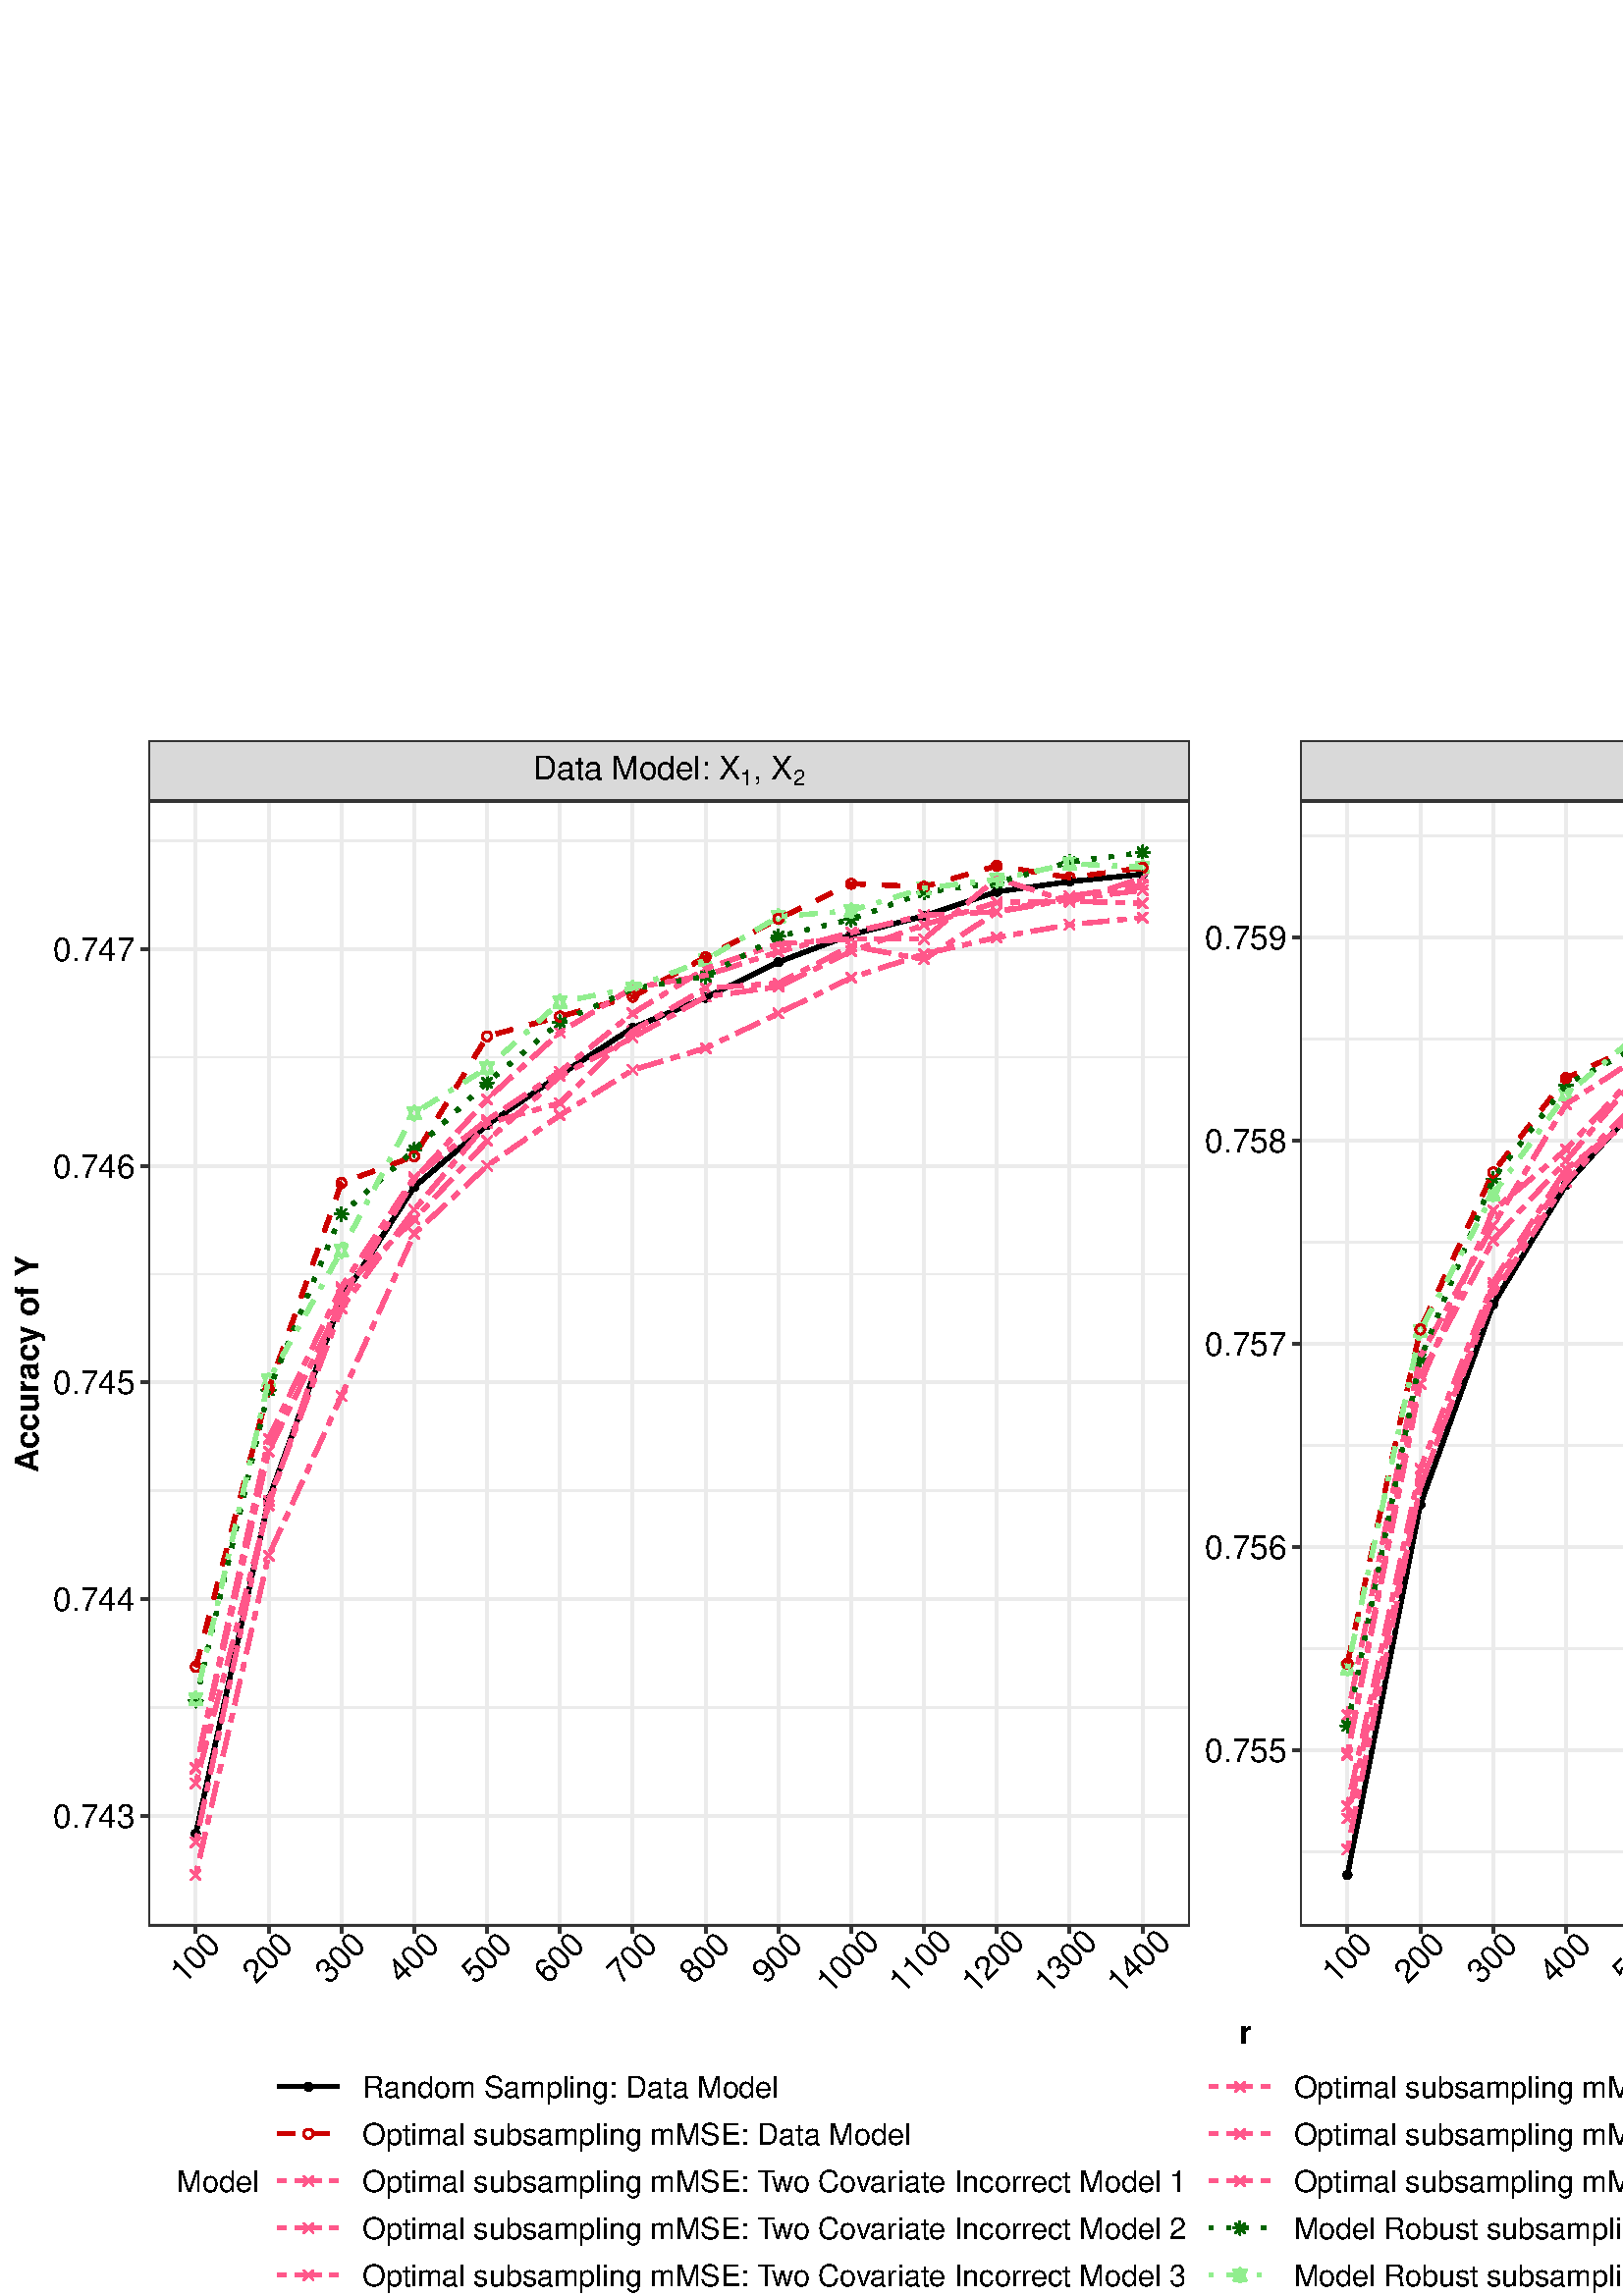 %!PS-Adobe-3.0 EPSF-3.0
%%DocumentNeededResources: font Helvetica
%%+ font Helvetica-Bold
%%+ font Helvetica-Oblique
%%+ font Helvetica-BoldOblique
%%+ font Symbol
%%Pages: (atend)
%%BoundingBox: 0 0 864 576
%%EndComments
%%BeginProlog
/bp  { gs sRGB gs } def
% begin .ps.prolog
/gs  { gsave } bind def
/gr  { grestore } bind def
/ep  { showpage gr gr } bind def
/m   { moveto } bind def
/l  { rlineto } bind def
/np  { newpath } bind def
/cp  { closepath } bind def
/f   { fill } bind def
/o   { stroke } bind def
/c   { newpath 0 360 arc } bind def
/r   { 4 2 roll moveto 1 copy 3 -1 roll exch 0 exch rlineto 0 rlineto -1 mul 0 exch rlineto closepath } bind def
/p1  { stroke } bind def
/p2  { gsave bg fill grestore newpath } bind def
/p3  { gsave bg fill grestore stroke } bind def
/p6  { gsave bg eofill grestore newpath } bind def
/p7  { gsave bg eofill grestore stroke } bind def
/t   { 5 -2 roll moveto gsave rotate
       1 index stringwidth pop
       mul neg 0 rmoveto show grestore } bind def
/ta  { 4 -2 roll moveto gsave rotate show } bind def
/tb  { 2 -1 roll 0 rmoveto show } bind def
/cl  { grestore gsave newpath 3 index 3 index moveto 1 index
       4 -1 roll lineto  exch 1 index lineto lineto
       closepath clip newpath } bind def
/rgb { setrgbcolor } bind def
/s   { scalefont setfont } bind def
% end   .ps.prolog
/sRGB { [ /CIEBasedABC
          << /DecodeLMN
               [ { dup 0.039 le
                        {12.923 div}
                        {0.055 add 1.055 div 2.4 exp }
                     ifelse
                 } bind dup dup
               ]
             /MatrixLMN [0.412 0.213 0.019
                         0.358 0.715 0.119
                         0.18 0.072 0.95]
             /WhitePoint [0.951 1.0 1.089]
           >>
         ] setcolorspace } bind def
/srgb { setcolor } bind def
% begin encoding
/WinAnsiEncoding [
 /.notdef /.notdef /.notdef /.notdef /.notdef /.notdef /.notdef /.notdef
 /.notdef /.notdef /.notdef /.notdef /.notdef /.notdef /.notdef /.notdef
 /.notdef /.notdef /.notdef /.notdef /.notdef /.notdef /.notdef /.notdef
 /.notdef /.notdef /.notdef /.notdef /.notdef /.notdef /.notdef /.notdef
 /space /exclam /quotedbl /numbersign /dollar /percent /ampersand /quoteright
 /parenleft /parenright /asterisk /plus /comma /minus /period /slash
 /zero /one /two /three /four /five /six /seven
 /eight /nine /colon /semicolon /less /equal /greater /question
 /at /A /B /C /D /E /F /G
 /H /I /J /K /L /M /N /O
 /P /Q /R /S /T /U /V /W
 /X /Y /Z /bracketleft /backslash /bracketright /asciicircum /underscore
 /grave /a /b /c /d /e /f /g
 /h /i /j /k /l /m /n /o
 /p /q /r /s /t /u /v /w
 /x /y /z /braceleft /bar /braceright /asciitilde /.notdef
 /Euro /.notdef /quotesinglbase /florin /quotedblbase /ellipsis /dagger /daggerdbl
 /circumflex /perthousand /Scaron /guilsinglleft /OE /.notdef /Zcaron /.notdef
 /.notdef /quoteleft /quoteright /quotedblleft /quotedblright /bullet /endash /emdash
 /tilde /trademark /scaron /guilsinglright /oe /.notdef /zcaron /Ydieresis
 /space /exclamdown /cent /sterling /currency /yen /brokenbar /section
 /dieresis /copyright /ordfeminine /guillemotleft /logicalnot /hyphen /registered /macron
 /degree /plusminus /twosuperior /threesuperior /acute /mu /paragraph /periodcentered
 /cedilla /onesuperior /ordmasculine /guillemotright /onequarter /onehalf /threequarters /questiondown
 /Agrave /Aacute /Acircumflex /Atilde /Adieresis /Aring /AE /Ccedilla
 /Egrave /Eacute /Ecircumflex /Edieresis /Igrave /Iacute /Icircumflex /Idieresis
 /Eth /Ntilde /Ograve /Oacute /Ocircumflex /Otilde /Odieresis /multiply
 /Oslash /Ugrave /Uacute /Ucircumflex /Udieresis /Yacute /Thorn /germandbls
 /agrave /aacute /acircumflex /atilde /adieresis /aring /ae /ccedilla
 /egrave /eacute /ecircumflex /edieresis /igrave /iacute /icircumflex /idieresis
 /eth /ntilde /ograve /oacute /ocircumflex /otilde /odieresis /divide
 /oslash /ugrave /uacute /ucircumflex /udieresis /yacute /thorn /ydieresis
]
 def
% end encoding
%%IncludeResource: font Helvetica
/Helvetica findfont
dup length dict begin
  {1 index /FID ne {def} {pop pop} ifelse} forall
  /Encoding WinAnsiEncoding def
  currentdict
  end
/Font1 exch definefont pop
%%IncludeResource: font Helvetica-Bold
/Helvetica-Bold findfont
dup length dict begin
  {1 index /FID ne {def} {pop pop} ifelse} forall
  /Encoding WinAnsiEncoding def
  currentdict
  end
/Font2 exch definefont pop
%%IncludeResource: font Helvetica-Oblique
/Helvetica-Oblique findfont
dup length dict begin
  {1 index /FID ne {def} {pop pop} ifelse} forall
  /Encoding WinAnsiEncoding def
  currentdict
  end
/Font3 exch definefont pop
%%IncludeResource: font Helvetica-BoldOblique
/Helvetica-BoldOblique findfont
dup length dict begin
  {1 index /FID ne {def} {pop pop} ifelse} forall
  /Encoding WinAnsiEncoding def
  currentdict
  end
/Font4 exch definefont pop
%%IncludeResource: font Symbol
/Symbol findfont
dup length dict begin
  {1 index /FID ne {def} {pop pop} ifelse} forall
  currentdict
  end
/Font5 exch definefont pop
%%EndProlog
%%Page: 1 1
bp
0.00 0.00 864.00 576.00 cl
0.00 0.00 864.00 576.00 cl
0.00 0.00 864.00 576.00 cl
0.00 0.00 864.00 576.00 cl
0.00 0.00 864.00 576.00 cl
0.00 0.00 864.00 576.00 cl
0.00 84.41 864.00 576.00 cl
0.00 0.00 864.00 576.00 cl
0.00 0.00 864.00 576.00 cl
0.00 0.00 864.00 576.00 cl
0.00 0.00 864.00 576.00 cl
0.00 0.00 864.00 576.00 cl
0.00 0.00 864.00 576.00 cl
0.00 84.41 864.00 576.00 cl
/bg { 1 1 1 srgb } def
1 1 1 srgb
1.07 setlinewidth
[] 0 setdash
1 setlinecap
1 setlinejoin
10.00 setmiterlimit
-0.00 84.41 864.00 491.59 r p3
0.00 0.00 864.00 576.00 cl
54.43 135.64 436.26 548.15 cl
/bg { 1 1 1 srgb } def
54.43 135.64 381.83 412.50 r p2
0.922 0.922 0.922 srgb
0.53 setlinewidth
[] 0 setdash
0 setlinecap
1 setlinejoin
10.00 setmiterlimit
np
54.43 136.38 m
381.83 0 l
o
np
54.43 215.84 m
381.83 0 l
o
np
54.43 295.30 m
381.83 0 l
o
np
54.43 374.77 m
381.83 0 l
o
np
54.43 454.23 m
381.83 0 l
o
np
54.43 533.69 m
381.83 0 l
o
1.07 setlinewidth
[] 0 setdash
np
54.43 176.11 m
381.83 0 l
o
np
54.43 255.57 m
381.83 0 l
o
np
54.43 335.04 m
381.83 0 l
o
np
54.43 414.50 m
381.83 0 l
o
np
54.43 493.96 m
381.83 0 l
o
np
71.79 135.64 m
0 412.51 l
o
np
98.49 135.64 m
0 412.51 l
o
np
125.19 135.64 m
0 412.51 l
o
np
151.89 135.64 m
0 412.51 l
o
np
178.59 135.64 m
0 412.51 l
o
np
205.29 135.64 m
0 412.51 l
o
np
231.99 135.64 m
0 412.51 l
o
np
258.70 135.64 m
0 412.51 l
o
np
285.40 135.64 m
0 412.51 l
o
np
312.10 135.64 m
0 412.51 l
o
np
338.80 135.64 m
0 412.51 l
o
np
365.50 135.64 m
0 412.51 l
o
np
392.20 135.64 m
0 412.51 l
o
np
418.90 135.64 m
0 412.51 l
o
/bg { 0 0 0 srgb } def
71.79 169.52 1.69 c p2
98.49 292.14 1.69 c p2
125.19 365.54 1.69 c p2
151.89 406.78 1.69 c p2
178.59 429.48 1.69 c p2
205.29 447.82 1.69 c p2
231.99 465.12 1.69 c p2
258.70 476.14 1.69 c p2
285.40 489.21 1.69 c p2
312.10 499.25 1.69 c p2
338.80 506.10 1.69 c p2
365.50 514.99 1.69 c p2
392.20 518.73 1.69 c p2
418.90 521.42 1.69 c p2
1 0.341 0.541 srgb
0.71 setlinewidth
[] 0 setdash
1 setlinecap
np
70.10 152.71 m
3.37 3.37 l
o
np
70.10 156.08 m
3.37 -3.37 l
o
np
96.80 269.87 m
3.38 3.38 l
o
np
96.80 273.25 m
3.38 -3.38 l
o
np
123.50 328.36 m
3.38 3.37 l
o
np
123.50 331.73 m
3.38 -3.37 l
o
np
150.20 387.94 m
3.38 3.37 l
o
np
150.20 391.31 m
3.38 -3.37 l
o
np
176.90 412.80 m
3.38 3.38 l
o
np
176.90 416.18 m
3.38 -3.38 l
o
np
203.60 431.34 m
3.38 3.38 l
o
np
203.60 434.72 m
3.38 -3.38 l
o
np
230.31 447.95 m
3.37 3.38 l
o
np
230.31 451.33 m
3.37 -3.38 l
o
np
257.01 455.97 m
3.37 3.38 l
o
np
257.01 459.35 m
3.37 -3.38 l
o
np
283.71 468.69 m
3.37 3.38 l
o
np
283.71 472.07 m
3.37 -3.38 l
o
np
310.41 481.77 m
3.38 3.37 l
o
np
310.41 485.14 m
3.38 -3.37 l
o
np
337.11 490.49 m
3.38 3.38 l
o
np
337.11 493.87 m
3.38 -3.38 l
o
np
363.81 496.56 m
3.38 3.38 l
o
np
363.81 499.94 m
3.38 -3.38 l
o
np
390.51 501.23 m
3.38 3.37 l
o
np
390.51 504.60 m
3.38 -3.37 l
o
np
417.21 503.83 m
3.38 3.38 l
o
np
417.21 507.21 m
3.38 -3.38 l
o
np
70.10 192.02 m
3.37 3.37 l
o
np
70.10 195.39 m
3.37 -3.37 l
o
np
96.80 312.73 m
3.38 3.38 l
o
np
96.80 316.11 m
3.38 -3.38 l
o
np
123.50 368.29 m
3.38 3.37 l
o
np
123.50 371.66 m
3.38 -3.37 l
o
np
150.20 408.55 m
3.38 3.38 l
o
np
150.20 411.93 m
3.38 -3.38 l
o
np
176.90 429.59 m
3.38 3.38 l
o
np
176.90 432.97 m
3.38 -3.38 l
o
np
203.60 447.30 m
3.38 3.37 l
o
np
203.60 450.67 m
3.38 -3.37 l
o
np
230.31 468.75 m
3.37 3.38 l
o
np
230.31 472.13 m
3.37 -3.38 l
o
np
257.01 485.14 m
3.37 3.38 l
o
np
257.01 488.52 m
3.37 -3.38 l
o
np
283.71 494.19 m
3.37 3.37 l
o
np
283.71 497.56 m
3.37 -3.37 l
o
np
310.41 496.05 m
3.38 3.37 l
o
np
310.41 499.42 m
3.38 -3.37 l
o
np
337.11 495.97 m
3.38 3.37 l
o
np
337.11 499.34 m
3.38 -3.37 l
o
np
363.81 518.21 m
3.38 3.37 l
o
np
363.81 521.58 m
3.38 -3.37 l
o
np
390.51 509.65 m
3.38 3.38 l
o
np
390.51 513.03 m
3.38 -3.38 l
o
np
417.21 518.38 m
3.38 3.38 l
o
np
417.21 521.76 m
3.38 -3.38 l
o
np
70.10 191.66 m
3.37 3.38 l
o
np
70.10 195.04 m
3.37 -3.38 l
o
np
96.80 308.06 m
3.38 3.38 l
o
np
96.80 311.44 m
3.38 -3.38 l
o
np
123.50 362.94 m
3.38 3.37 l
o
np
123.50 366.31 m
3.38 -3.37 l
o
np
150.20 407.74 m
3.38 3.38 l
o
np
150.20 411.12 m
3.38 -3.38 l
o
np
176.90 437.18 m
3.38 3.38 l
o
np
176.90 440.56 m
3.38 -3.38 l
o
np
203.60 461.71 m
3.38 3.38 l
o
np
203.60 465.09 m
3.38 -3.38 l
o
np
230.31 478.07 m
3.37 3.38 l
o
np
230.31 481.45 m
3.37 -3.38 l
o
np
257.01 482.66 m
3.37 3.37 l
o
np
257.01 486.03 m
3.37 -3.37 l
o
np
283.71 491.28 m
3.37 3.37 l
o
np
283.71 494.65 m
3.37 -3.37 l
o
np
310.41 498.36 m
3.38 3.37 l
o
np
310.41 501.73 m
3.38 -3.37 l
o
np
337.11 504.69 m
3.38 3.38 l
o
np
337.11 508.07 m
3.38 -3.38 l
o
np
363.81 505.97 m
3.38 3.38 l
o
np
363.81 509.35 m
3.38 -3.38 l
o
np
390.51 511.67 m
3.38 3.37 l
o
np
390.51 515.04 m
3.38 -3.37 l
o
np
417.21 515.85 m
3.38 3.37 l
o
np
417.21 519.22 m
3.38 -3.37 l
o
np
70.10 164.71 m
3.37 3.38 l
o
np
70.10 168.09 m
3.37 -3.38 l
o
np
96.80 290.02 m
3.38 3.37 l
o
np
96.80 293.39 m
3.38 -3.37 l
o
np
123.50 360.51 m
3.38 3.37 l
o
np
123.50 363.88 m
3.38 -3.37 l
o
np
150.20 396.67 m
3.38 3.38 l
o
np
150.20 400.05 m
3.38 -3.38 l
o
np
176.90 428.37 m
3.38 3.37 l
o
np
176.90 431.74 m
3.38 -3.37 l
o
np
203.60 435.82 m
3.38 3.38 l
o
np
203.60 439.20 m
3.38 -3.38 l
o
np
230.31 462.20 m
3.37 3.38 l
o
np
230.31 465.58 m
3.37 -3.38 l
o
np
257.01 477.95 m
3.37 3.38 l
o
np
257.01 481.33 m
3.37 -3.38 l
o
np
283.71 479.76 m
3.37 3.37 l
o
np
283.71 483.13 m
3.37 -3.37 l
o
np
310.41 493.40 m
3.38 3.38 l
o
np
310.41 496.78 m
3.38 -3.38 l
o
np
337.11 488.51 m
3.38 3.38 l
o
np
337.11 491.89 m
3.38 -3.38 l
o
np
363.81 505.86 m
3.38 3.37 l
o
np
363.81 509.23 m
3.38 -3.37 l
o
np
390.51 510.55 m
3.38 3.37 l
o
np
390.51 513.92 m
3.38 -3.37 l
o
np
417.21 513.86 m
3.38 3.38 l
o
np
417.21 517.24 m
3.38 -3.38 l
o
np
70.10 186.28 m
3.37 3.38 l
o
np
70.10 189.66 m
3.37 -3.38 l
o
np
96.80 288.25 m
3.38 3.38 l
o
np
96.80 291.63 m
3.38 -3.38 l
o
np
123.50 367.29 m
3.38 3.38 l
o
np
123.50 370.67 m
3.38 -3.38 l
o
np
150.20 393.13 m
3.38 3.37 l
o
np
150.20 396.50 m
3.38 -3.37 l
o
np
176.90 421.87 m
3.38 3.37 l
o
np
176.90 425.24 m
3.38 -3.37 l
o
np
203.60 445.66 m
3.38 3.37 l
o
np
203.60 449.03 m
3.38 -3.37 l
o
np
230.31 459.87 m
3.37 3.37 l
o
np
230.31 463.24 m
3.37 -3.37 l
o
np
257.01 474.80 m
3.37 3.38 l
o
np
257.01 478.18 m
3.37 -3.38 l
o
np
283.71 478.50 m
3.37 3.38 l
o
np
283.71 481.88 m
3.37 -3.38 l
o
np
310.41 491.46 m
3.38 3.38 l
o
np
310.41 494.84 m
3.38 -3.38 l
o
np
337.11 501.21 m
3.38 3.38 l
o
np
337.11 504.59 m
3.38 -3.38 l
o
np
363.81 509.40 m
3.38 3.38 l
o
np
363.81 512.78 m
3.38 -3.38 l
o
np
390.51 509.86 m
3.38 3.37 l
o
np
390.51 513.23 m
3.38 -3.37 l
o
np
417.21 509.05 m
3.38 3.38 l
o
np
417.21 512.43 m
3.38 -3.38 l
o
0 0.392 0 srgb
np
70.10 216.67 m
3.37 3.38 l
o
np
70.10 220.05 m
3.37 -3.38 l
o
np
69.40 218.36 m
4.77 0 l
o
np
71.79 215.97 m
0 4.78 l
o
np
96.80 330.51 m
3.38 3.38 l
o
np
96.80 333.89 m
3.38 -3.38 l
o
np
96.10 332.20 m
4.77 0 l
o
np
98.49 329.81 m
0 4.78 l
o
np
123.50 395.11 m
3.38 3.38 l
o
np
123.50 398.49 m
3.38 -3.38 l
o
np
122.80 396.80 m
4.78 0 l
o
np
125.19 394.41 m
0 4.78 l
o
np
150.20 418.59 m
3.38 3.37 l
o
np
150.20 421.96 m
3.38 -3.37 l
o
np
149.50 420.27 m
4.78 0 l
o
np
151.89 417.89 m
0 4.77 l
o
np
176.90 443.26 m
3.38 3.37 l
o
np
176.90 446.63 m
3.38 -3.37 l
o
np
176.20 444.95 m
4.78 0 l
o
np
178.59 442.56 m
0 4.77 l
o
np
203.60 465.45 m
3.38 3.38 l
o
np
203.60 468.83 m
3.38 -3.38 l
o
np
202.91 467.14 m
4.77 0 l
o
np
205.29 464.75 m
0 4.78 l
o
np
230.31 477.71 m
3.37 3.37 l
o
np
230.31 481.08 m
3.37 -3.37 l
o
np
229.61 479.39 m
4.77 0 l
o
np
231.99 477.01 m
0 4.77 l
o
np
257.01 482.26 m
3.37 3.37 l
o
np
257.01 485.63 m
3.37 -3.37 l
o
np
256.31 483.95 m
4.77 0 l
o
np
258.70 481.56 m
0 4.77 l
o
np
283.71 496.92 m
3.37 3.38 l
o
np
283.71 500.30 m
3.37 -3.38 l
o
np
283.01 498.61 m
4.77 0 l
o
np
285.40 496.22 m
0 4.77 l
o
np
310.41 503.18 m
3.38 3.38 l
o
np
310.41 506.56 m
3.38 -3.38 l
o
np
309.71 504.87 m
4.77 0 l
o
np
312.10 502.48 m
0 4.78 l
o
np
337.11 513.09 m
3.38 3.38 l
o
np
337.11 516.47 m
3.38 -3.38 l
o
np
336.41 514.78 m
4.78 0 l
o
np
338.80 512.39 m
0 4.77 l
o
np
363.81 516.66 m
3.38 3.37 l
o
np
363.81 520.03 m
3.38 -3.37 l
o
np
363.11 518.35 m
4.78 0 l
o
np
365.50 515.96 m
0 4.77 l
o
np
390.51 524.21 m
3.38 3.37 l
o
np
390.51 527.58 m
3.38 -3.37 l
o
np
389.81 525.89 m
4.78 0 l
o
np
392.20 523.51 m
0 4.77 l
o
np
417.21 527.71 m
3.38 3.38 l
o
np
417.21 531.09 m
3.38 -3.38 l
o
np
416.52 529.40 m
4.77 0 l
o
np
418.90 527.01 m
0 4.78 l
o
0.565 0.933 0.565 srgb
np
 71.79 216.39 m
2.27 4.59 l
-4.55 0 l
cp p1
np
 71.79 221.64 m
2.27 -4.60 l
-4.55 0 l
cp p1
np
 98.49 333.12 m
2.27 4.59 l
-4.55 0 l
cp p1
np
 98.49 338.37 m
2.27 -4.60 l
-4.55 0 l
cp p1
np
 125.19 380.75 m
2.27 4.59 l
-4.54 0 l
cp p1
np
 125.19 386.00 m
2.27 -4.60 l
-4.54 0 l
cp p1
np
 151.89 431.17 m
2.27 4.59 l
-4.54 0 l
cp p1
np
 151.89 436.42 m
2.27 -4.60 l
-4.54 0 l
cp p1
np
 178.59 447.74 m
2.27 4.59 l
-4.54 0 l
cp p1
np
 178.59 452.99 m
2.27 -4.59 l
-4.54 0 l
cp p1
np
 205.29 471.92 m
2.28 4.60 l
-4.55 0 l
cp p1
np
 205.29 477.17 m
2.28 -4.59 l
-4.55 0 l
cp p1
np
 231.99 477.03 m
2.28 4.59 l
-4.55 0 l
cp p1
np
 231.99 482.28 m
2.28 -4.59 l
-4.55 0 l
cp p1
np
 258.70 487.32 m
2.27 4.59 l
-4.55 0 l
cp p1
np
 258.70 492.57 m
2.27 -4.59 l
-4.55 0 l
cp p1
np
 285.40 503.24 m
2.27 4.59 l
-4.55 0 l
cp p1
np
 285.40 508.49 m
2.27 -4.60 l
-4.55 0 l
cp p1
np
 312.10 505.45 m
2.27 4.59 l
-4.55 0 l
cp p1
np
 312.10 510.70 m
2.27 -4.60 l
-4.55 0 l
cp p1
np
 338.80 513.68 m
2.27 4.59 l
-4.54 0 l
cp p1
np
 338.80 518.93 m
2.27 -4.60 l
-4.54 0 l
cp p1
np
 365.50 516.82 m
2.27 4.59 l
-4.54 0 l
cp p1
np
 365.50 522.07 m
2.27 -4.60 l
-4.54 0 l
cp p1
np
 392.20 522.67 m
2.27 4.59 l
-4.54 0 l
cp p1
np
 392.20 527.92 m
2.27 -4.60 l
-4.54 0 l
cp p1
np
 418.90 521.37 m
2.28 4.59 l
-4.55 0 l
cp p1
np
 418.90 526.62 m
2.28 -4.59 l
-4.55 0 l
cp p1
0.8 0 0 srgb
71.79 230.73 1.69 c p1
98.49 332.57 1.69 c p1
125.19 408.19 1.69 c p1
151.89 417.98 1.69 c p1
178.59 461.98 1.69 c p1
205.29 469.23 1.69 c p1
231.99 476.51 1.69 c p1
258.70 490.96 1.69 c p1
285.40 505.12 1.69 c p1
312.10 517.90 1.69 c p1
338.80 516.84 1.69 c p1
365.50 524.50 1.69 c p1
392.20 520.18 1.69 c p1
418.90 523.79 1.69 c p1
0 0 0 srgb
1.60 setlinewidth
[] 0 setdash
0 setlinecap
np
71.79 169.52 m
26.70 122.62 l
26.70 73.40 l
26.70 41.24 l
26.70 22.70 l
26.70 18.34 l
26.70 17.30 l
26.71 11.02 l
26.70 13.07 l
26.70 10.04 l
26.70 6.85 l
26.70 8.89 l
26.70 3.74 l
26.70 2.69 l
o
0.8 0 0 srgb
1.60 setlinewidth
[ 6.40 6.40] 0 setdash
np
71.79 230.73 m
26.70 101.84 l
26.70 75.62 l
26.70 9.79 l
26.70 44.00 l
26.70 7.25 l
26.70 7.28 l
26.71 14.45 l
26.70 14.16 l
26.70 12.78 l
26.70 -1.06 l
26.70 7.66 l
26.70 -4.32 l
26.70 3.61 l
o
1 0.341 0.541 srgb
1.60 setlinewidth
[ 3.20 3.20 9.60 3.20] 0 setdash
np
71.79 193.70 m
26.70 120.72 l
26.70 55.55 l
26.70 40.27 l
26.70 21.04 l
26.70 17.70 l
26.70 21.46 l
26.71 16.39 l
26.70 9.04 l
26.70 1.86 l
26.70 -0.08 l
26.70 22.25 l
26.70 -8.56 l
26.70 8.73 l
o
np
71.79 193.35 m
26.70 116.40 l
26.70 54.88 l
26.70 44.80 l
26.70 29.44 l
26.70 24.53 l
26.70 16.36 l
26.71 4.58 l
26.70 8.63 l
26.70 7.08 l
26.70 6.33 l
26.70 1.28 l
26.70 5.70 l
26.70 4.17 l
o
np
71.79 166.40 m
26.70 125.30 l
26.70 70.50 l
26.70 36.16 l
26.70 31.70 l
26.70 7.45 l
26.70 26.38 l
26.71 15.75 l
26.70 1.80 l
26.70 13.65 l
26.70 -4.89 l
26.70 17.35 l
26.70 4.68 l
26.70 3.32 l
o
np
71.79 187.97 m
26.70 101.97 l
26.70 79.04 l
26.70 25.83 l
26.70 28.75 l
26.70 23.79 l
26.70 14.20 l
26.71 14.94 l
26.70 3.70 l
26.70 12.96 l
26.70 9.75 l
26.70 8.19 l
26.70 0.45 l
26.70 -0.80 l
o
np
71.79 154.39 m
26.70 117.17 l
26.70 58.49 l
26.70 59.58 l
26.70 24.86 l
26.70 18.54 l
26.70 16.61 l
26.71 8.02 l
26.70 12.72 l
26.70 13.07 l
26.70 8.73 l
26.70 6.07 l
26.70 4.66 l
26.70 2.61 l
o
0 0.392 0 srgb
1.60 setlinewidth
[ 1.60 4.80] 0 setdash
np
71.79 218.36 m
26.70 113.84 l
26.70 64.60 l
26.70 23.47 l
26.70 24.68 l
26.70 22.19 l
26.70 12.25 l
26.71 4.56 l
26.70 14.66 l
26.70 6.26 l
26.70 9.91 l
26.70 3.57 l
26.70 7.54 l
26.70 3.51 l
o
0.565 0.933 0.565 srgb
1.60 setlinewidth
[ 1.60 4.80 6.40 4.80] 0 setdash
np
71.79 219.01 m
26.70 116.73 l
26.70 47.63 l
26.70 50.42 l
26.70 16.58 l
26.70 24.18 l
26.70 5.11 l
26.71 10.29 l
26.70 15.91 l
26.70 2.21 l
26.70 8.23 l
26.70 3.14 l
26.70 5.85 l
26.70 -1.29 l
o
0.2 0.2 0.2 srgb
1.07 setlinewidth
[] 0 setdash
1 setlinecap
54.43 135.64 381.83 412.50 r p1
0.00 0.00 864.00 576.00 cl
476.69 135.64 858.52 548.15 cl
/bg { 1 1 1 srgb } def
476.69 135.64 381.83 412.50 r p2
0.922 0.922 0.922 srgb
0.53 setlinewidth
[] 0 setdash
0 setlinecap
1 setlinejoin
10.00 setmiterlimit
np
476.69 162.92 m
381.83 0 l
o
np
476.69 237.45 m
381.83 0 l
o
np
476.69 311.98 m
381.83 0 l
o
np
476.69 386.51 m
381.83 0 l
o
np
476.69 461.05 m
381.83 0 l
o
np
476.69 535.58 m
381.83 0 l
o
1.07 setlinewidth
[] 0 setdash
np
476.69 200.19 m
381.83 0 l
o
np
476.69 274.72 m
381.83 0 l
o
np
476.69 349.25 m
381.83 0 l
o
np
476.69 423.78 m
381.83 0 l
o
np
476.69 498.31 m
381.83 0 l
o
np
494.05 135.64 m
0 412.51 l
o
np
520.75 135.64 m
0 412.51 l
o
np
547.45 135.64 m
0 412.51 l
o
np
574.15 135.64 m
0 412.51 l
o
np
600.85 135.64 m
0 412.51 l
o
np
627.55 135.64 m
0 412.51 l
o
np
654.26 135.64 m
0 412.51 l
o
np
680.96 135.64 m
0 412.51 l
o
np
707.66 135.64 m
0 412.51 l
o
np
734.36 135.64 m
0 412.51 l
o
np
761.06 135.64 m
0 412.51 l
o
np
787.76 135.64 m
0 412.51 l
o
np
814.46 135.64 m
0 412.51 l
o
np
841.16 135.64 m
0 412.51 l
o
/bg { 0 0 0 srgb } def
494.05 154.39 1.69 c p2
520.75 290.21 1.69 c p2
547.45 363.68 1.69 c p2
574.15 407.50 1.69 c p2
600.85 437.16 1.69 c p2
627.55 462.13 1.69 c p2
654.26 476.25 1.69 c p2
680.96 484.78 1.69 c p2
707.66 495.57 1.69 c p2
734.36 502.69 1.69 c p2
761.06 509.25 1.69 c p2
787.76 516.97 1.69 c p2
814.46 520.55 1.69 c p2
841.16 522.73 1.69 c p2
1 0.341 0.541 srgb
0.71 setlinewidth
[] 0 setdash
1 setlinecap
np
492.36 173.46 m
3.38 3.37 l
o
np
492.36 176.83 m
3.38 -3.37 l
o
np
519.06 294.52 m
3.38 3.37 l
o
np
519.06 297.89 m
3.38 -3.37 l
o
np
545.76 368.33 m
3.38 3.38 l
o
np
545.76 371.71 m
3.38 -3.38 l
o
np
572.46 409.29 m
3.38 3.37 l
o
np
572.46 412.66 m
3.38 -3.37 l
o
np
599.17 436.84 m
3.37 3.38 l
o
np
599.17 440.22 m
3.37 -3.38 l
o
np
625.87 454.93 m
3.37 3.38 l
o
np
625.87 458.31 m
3.37 -3.38 l
o
np
652.57 466.37 m
3.37 3.38 l
o
np
652.57 469.75 m
3.37 -3.38 l
o
np
679.27 480.36 m
3.38 3.38 l
o
np
679.27 483.74 m
3.38 -3.38 l
o
np
705.97 489.06 m
3.38 3.37 l
o
np
705.97 492.43 m
3.38 -3.37 l
o
np
732.67 494.94 m
3.38 3.38 l
o
np
732.67 498.32 m
3.38 -3.38 l
o
np
759.37 504.89 m
3.38 3.38 l
o
np
759.37 508.27 m
3.38 -3.38 l
o
np
786.07 499.01 m
3.38 3.37 l
o
np
786.07 502.38 m
3.38 -3.37 l
o
np
812.78 508.30 m
3.37 3.37 l
o
np
812.78 511.67 m
3.37 -3.37 l
o
np
839.48 516.09 m
3.37 3.38 l
o
np
839.48 519.47 m
3.37 -3.38 l
o
np
492.36 211.27 m
3.38 3.38 l
o
np
492.36 214.65 m
3.38 -3.38 l
o
np
519.06 342.92 m
3.38 3.37 l
o
np
519.06 346.29 m
3.38 -3.37 l
o
np
545.76 390.99 m
3.38 3.38 l
o
np
545.76 394.37 m
3.38 -3.38 l
o
np
572.46 435.36 m
3.38 3.38 l
o
np
572.46 438.74 m
3.38 -3.38 l
o
np
599.17 452.63 m
3.37 3.37 l
o
np
599.17 456.00 m
3.37 -3.37 l
o
np
625.87 474.55 m
3.37 3.37 l
o
np
625.87 477.92 m
3.37 -3.37 l
o
np
652.57 486.45 m
3.37 3.38 l
o
np
652.57 489.83 m
3.37 -3.38 l
o
np
679.27 496.01 m
3.38 3.38 l
o
np
679.27 499.39 m
3.38 -3.38 l
o
np
705.97 498.63 m
3.38 3.37 l
o
np
705.97 502.00 m
3.38 -3.37 l
o
np
732.67 509.76 m
3.38 3.38 l
o
np
732.67 513.14 m
3.38 -3.38 l
o
np
759.37 506.90 m
3.38 3.38 l
o
np
759.37 510.28 m
3.38 -3.38 l
o
np
786.07 518.63 m
3.38 3.38 l
o
np
786.07 522.01 m
3.38 -3.38 l
o
np
812.78 518.95 m
3.37 3.37 l
o
np
812.78 522.32 m
3.37 -3.37 l
o
np
839.48 521.61 m
3.37 3.38 l
o
np
839.48 524.99 m
3.37 -3.38 l
o
np
492.36 196.67 m
3.38 3.37 l
o
np
492.36 200.04 m
3.38 -3.37 l
o
np
519.06 332.83 m
3.38 3.37 l
o
np
519.06 336.20 m
3.38 -3.37 l
o
np
545.76 396.45 m
3.38 3.37 l
o
np
545.76 399.82 m
3.38 -3.37 l
o
np
572.46 418.72 m
3.38 3.37 l
o
np
572.46 422.09 m
3.38 -3.37 l
o
np
599.17 447.48 m
3.37 3.37 l
o
np
599.17 450.85 m
3.37 -3.37 l
o
np
625.87 463.28 m
3.37 3.37 l
o
np
625.87 466.65 m
3.37 -3.37 l
o
np
652.57 477.08 m
3.37 3.38 l
o
np
652.57 480.46 m
3.37 -3.38 l
o
np
679.27 490.21 m
3.38 3.38 l
o
np
679.27 493.59 m
3.38 -3.38 l
o
np
705.97 492.29 m
3.38 3.38 l
o
np
705.97 495.67 m
3.38 -3.38 l
o
np
732.67 503.23 m
3.38 3.38 l
o
np
732.67 506.61 m
3.38 -3.38 l
o
np
759.37 511.75 m
3.38 3.38 l
o
np
759.37 515.13 m
3.38 -3.38 l
o
np
786.07 520.04 m
3.38 3.38 l
o
np
786.07 523.42 m
3.38 -3.38 l
o
np
812.78 521.00 m
3.37 3.38 l
o
np
812.78 524.38 m
3.37 -3.38 l
o
np
839.48 520.88 m
3.37 3.38 l
o
np
839.48 524.26 m
3.37 -3.38 l
o
np
492.36 177.94 m
3.38 3.37 l
o
np
492.36 181.31 m
3.38 -3.37 l
o
np
519.06 301.67 m
3.38 3.38 l
o
np
519.06 305.05 m
3.38 -3.38 l
o
np
545.76 370.02 m
3.38 3.37 l
o
np
545.76 373.39 m
3.38 -3.37 l
o
np
572.46 411.61 m
3.38 3.38 l
o
np
572.46 414.99 m
3.38 -3.38 l
o
np
599.17 431.62 m
3.37 3.37 l
o
np
599.17 434.99 m
3.37 -3.37 l
o
np
625.87 453.82 m
3.37 3.38 l
o
np
625.87 457.20 m
3.37 -3.38 l
o
np
652.57 467.98 m
3.37 3.38 l
o
np
652.57 471.36 m
3.37 -3.38 l
o
np
679.27 478.86 m
3.38 3.38 l
o
np
679.27 482.24 m
3.38 -3.38 l
o
np
705.97 491.75 m
3.38 3.38 l
o
np
705.97 495.13 m
3.38 -3.38 l
o
np
732.67 496.94 m
3.38 3.38 l
o
np
732.67 500.32 m
3.38 -3.38 l
o
np
759.37 503.29 m
3.38 3.38 l
o
np
759.37 506.67 m
3.38 -3.38 l
o
np
786.07 506.69 m
3.38 3.38 l
o
np
786.07 510.07 m
3.38 -3.38 l
o
np
812.78 520.88 m
3.37 3.37 l
o
np
812.78 524.25 m
3.37 -3.37 l
o
np
839.48 511.83 m
3.37 3.37 l
o
np
839.48 515.20 m
3.37 -3.37 l
o
np
492.36 197.27 m
3.38 3.38 l
o
np
492.36 200.65 m
3.38 -3.38 l
o
np
519.06 335.78 m
3.38 3.37 l
o
np
519.06 339.15 m
3.38 -3.37 l
o
np
545.76 385.48 m
3.38 3.37 l
o
np
545.76 388.85 m
3.38 -3.37 l
o
np
572.46 414.60 m
3.38 3.38 l
o
np
572.46 417.98 m
3.38 -3.38 l
o
np
599.17 446.33 m
3.37 3.38 l
o
np
599.17 449.71 m
3.37 -3.38 l
o
np
625.87 456.25 m
3.37 3.38 l
o
np
625.87 459.63 m
3.37 -3.38 l
o
np
652.57 478.97 m
3.37 3.37 l
o
np
652.57 482.34 m
3.37 -3.37 l
o
np
679.27 488.67 m
3.38 3.38 l
o
np
679.27 492.05 m
3.38 -3.38 l
o
np
705.97 497.09 m
3.38 3.38 l
o
np
705.97 500.47 m
3.38 -3.38 l
o
np
732.67 500.20 m
3.38 3.38 l
o
np
732.67 503.58 m
3.38 -3.38 l
o
np
759.37 508.09 m
3.38 3.37 l
o
np
759.37 511.46 m
3.38 -3.37 l
o
np
786.07 513.52 m
3.38 3.38 l
o
np
786.07 516.90 m
3.38 -3.38 l
o
np
812.78 516.97 m
3.37 3.38 l
o
np
812.78 520.35 m
3.37 -3.38 l
o
np
839.48 517.65 m
3.37 3.37 l
o
np
839.48 521.02 m
3.37 -3.37 l
o
np
492.36 162.04 m
3.38 3.37 l
o
np
492.36 165.41 m
3.38 -3.37 l
o
np
519.06 295.27 m
3.38 3.38 l
o
np
519.06 298.65 m
3.38 -3.38 l
o
np
545.76 365.28 m
3.38 3.37 l
o
np
545.76 368.65 m
3.38 -3.37 l
o
np
572.46 406.83 m
3.38 3.37 l
o
np
572.46 410.20 m
3.38 -3.37 l
o
np
599.17 435.05 m
3.37 3.38 l
o
np
599.17 438.43 m
3.37 -3.38 l
o
np
625.87 455.07 m
3.37 3.37 l
o
np
625.87 458.44 m
3.37 -3.37 l
o
np
652.57 468.23 m
3.37 3.38 l
o
np
652.57 471.61 m
3.37 -3.38 l
o
np
679.27 489.93 m
3.38 3.38 l
o
np
679.27 493.31 m
3.38 -3.38 l
o
np
705.97 495.07 m
3.38 3.38 l
o
np
705.97 498.45 m
3.38 -3.38 l
o
np
732.67 494.35 m
3.38 3.38 l
o
np
732.67 497.73 m
3.38 -3.38 l
o
np
759.37 500.21 m
3.38 3.37 l
o
np
759.37 503.58 m
3.38 -3.37 l
o
np
786.07 510.08 m
3.38 3.38 l
o
np
786.07 513.46 m
3.38 -3.38 l
o
np
812.78 512.00 m
3.37 3.38 l
o
np
812.78 515.38 m
3.37 -3.38 l
o
np
839.48 515.94 m
3.37 3.38 l
o
np
839.48 519.32 m
3.37 -3.38 l
o
0 0.392 0 srgb
np
492.36 207.44 m
3.38 3.37 l
o
np
492.36 210.81 m
3.38 -3.37 l
o
np
491.66 209.12 m
4.78 0 l
o
np
494.05 206.74 m
0 4.77 l
o
np
519.06 341.98 m
3.38 3.37 l
o
np
519.06 345.35 m
3.38 -3.37 l
o
np
518.36 343.67 m
4.78 0 l
o
np
520.75 341.28 m
0 4.77 l
o
np
545.76 407.99 m
3.38 3.38 l
o
np
545.76 411.37 m
3.38 -3.38 l
o
np
545.06 409.68 m
4.78 0 l
o
np
547.45 407.29 m
0 4.78 l
o
np
572.46 442.48 m
3.38 3.37 l
o
np
572.46 445.85 m
3.38 -3.37 l
o
np
571.77 444.16 m
4.77 0 l
o
np
574.15 441.78 m
0 4.77 l
o
np
599.17 456.71 m
3.37 3.38 l
o
np
599.17 460.09 m
3.37 -3.38 l
o
np
598.47 458.40 m
4.77 0 l
o
np
600.85 456.01 m
0 4.78 l
o
np
625.87 473.34 m
3.37 3.38 l
o
np
625.87 476.72 m
3.37 -3.38 l
o
np
625.17 475.03 m
4.77 0 l
o
np
627.55 472.64 m
0 4.78 l
o
np
652.57 488.12 m
3.37 3.38 l
o
np
652.57 491.50 m
3.37 -3.38 l
o
np
651.87 489.81 m
4.77 0 l
o
np
654.26 487.42 m
0 4.77 l
o
np
679.27 496.26 m
3.38 3.37 l
o
np
679.27 499.63 m
3.38 -3.37 l
o
np
678.57 497.95 m
4.77 0 l
o
np
680.96 495.56 m
0 4.77 l
o
np
705.97 507.45 m
3.38 3.38 l
o
np
705.97 510.83 m
3.38 -3.38 l
o
np
705.27 509.14 m
4.78 0 l
o
np
707.66 506.75 m
0 4.78 l
o
np
732.67 505.12 m
3.38 3.38 l
o
np
732.67 508.50 m
3.38 -3.38 l
o
np
731.97 506.81 m
4.78 0 l
o
np
734.36 504.42 m
0 4.78 l
o
np
759.37 514.38 m
3.38 3.37 l
o
np
759.37 517.75 m
3.38 -3.37 l
o
np
758.67 516.06 m
4.78 0 l
o
np
761.06 513.68 m
0 4.77 l
o
np
786.07 524.13 m
3.38 3.38 l
o
np
786.07 527.51 m
3.38 -3.38 l
o
np
785.38 525.82 m
4.77 0 l
o
np
787.76 523.43 m
0 4.78 l
o
np
812.78 523.91 m
3.37 3.38 l
o
np
812.78 527.29 m
3.37 -3.38 l
o
np
812.08 525.60 m
4.77 0 l
o
np
814.46 523.21 m
0 4.77 l
o
np
839.48 527.71 m
3.37 3.38 l
o
np
839.48 531.09 m
3.37 -3.38 l
o
np
838.78 529.40 m
4.77 0 l
o
np
841.16 527.01 m
0 4.78 l
o
0.565 0.933 0.565 srgb
np
 494.05 227.50 m
2.27 4.59 l
-4.54 0 l
cp p1
np
 494.05 232.75 m
2.27 -4.59 l
-4.54 0 l
cp p1
np
 520.75 351.40 m
2.27 4.60 l
-4.54 0 l
cp p1
np
 520.75 356.65 m
2.27 -4.59 l
-4.54 0 l
cp p1
np
 547.45 401.46 m
2.27 4.59 l
-4.54 0 l
cp p1
np
 547.45 406.71 m
2.27 -4.60 l
-4.54 0 l
cp p1
np
 574.15 437.92 m
2.28 4.59 l
-4.55 0 l
cp p1
np
 574.15 443.17 m
2.28 -4.60 l
-4.55 0 l
cp p1
np
 600.85 460.26 m
2.28 4.60 l
-4.55 0 l
cp p1
np
 600.85 465.51 m
2.28 -4.59 l
-4.55 0 l
cp p1
np
 627.55 481.06 m
2.28 4.59 l
-4.55 0 l
cp p1
np
 627.55 486.31 m
2.28 -4.60 l
-4.55 0 l
cp p1
np
 654.26 483.99 m
2.27 4.59 l
-4.55 0 l
cp p1
np
 654.26 489.24 m
2.27 -4.60 l
-4.55 0 l
cp p1
np
 680.96 496.42 m
2.27 4.60 l
-4.55 0 l
cp p1
np
 680.96 501.67 m
2.27 -4.59 l
-4.55 0 l
cp p1
np
 707.66 503.61 m
2.27 4.59 l
-4.54 0 l
cp p1
np
 707.66 508.86 m
2.27 -4.59 l
-4.54 0 l
cp p1
np
 734.36 509.69 m
2.27 4.59 l
-4.54 0 l
cp p1
np
 734.36 514.94 m
2.27 -4.59 l
-4.54 0 l
cp p1
np
 761.06 515.03 m
2.27 4.60 l
-4.54 0 l
cp p1
np
 761.06 520.29 m
2.27 -4.60 l
-4.54 0 l
cp p1
np
 787.76 525.27 m
2.28 4.59 l
-4.55 0 l
cp p1
np
 787.76 530.52 m
2.28 -4.60 l
-4.55 0 l
cp p1
np
 814.46 522.85 m
2.28 4.60 l
-4.55 0 l
cp p1
np
 814.46 528.10 m
2.28 -4.59 l
-4.55 0 l
cp p1
np
 841.16 525.68 m
2.28 4.59 l
-4.55 0 l
cp p1
np
 841.16 530.93 m
2.28 -4.60 l
-4.55 0 l
cp p1
0.8 0 0 srgb
494.05 231.99 1.69 c p1
520.75 354.47 1.69 c p1
547.45 412.04 1.69 c p1
574.15 446.65 1.69 c p1
600.85 459.03 1.69 c p1
627.55 477.86 1.69 c p1
654.26 492.36 1.69 c p1
680.96 503.29 1.69 c p1
707.66 506.06 1.69 c p1
734.36 516.47 1.69 c p1
761.06 523.73 1.69 c p1
787.76 524.00 1.69 c p1
814.46 526.14 1.69 c p1
841.16 528.16 1.69 c p1
0 0 0 srgb
1.60 setlinewidth
[] 0 setdash
0 setlinecap
np
494.05 154.39 m
26.70 135.82 l
26.70 73.47 l
26.70 43.82 l
26.70 29.66 l
26.70 24.97 l
26.71 14.12 l
26.70 8.53 l
26.70 10.79 l
26.70 7.12 l
26.70 6.56 l
26.70 7.72 l
26.70 3.58 l
26.70 2.18 l
o
0.8 0 0 srgb
1.60 setlinewidth
[ 6.40 6.40] 0 setdash
np
494.05 231.99 m
26.70 122.48 l
26.70 57.57 l
26.70 34.61 l
26.70 12.38 l
26.70 18.83 l
26.71 14.50 l
26.70 10.93 l
26.70 2.77 l
26.70 10.41 l
26.70 7.26 l
26.70 0.27 l
26.70 2.14 l
26.70 2.02 l
o
1 0.341 0.541 srgb
1.60 setlinewidth
[ 3.20 3.20 9.60 3.20] 0 setdash
np
494.05 212.96 m
26.70 131.65 l
26.70 48.07 l
26.70 44.37 l
26.70 17.27 l
26.70 21.92 l
26.71 11.90 l
26.70 9.56 l
26.70 2.62 l
26.70 11.13 l
26.70 -2.86 l
26.70 11.73 l
26.70 0.31 l
26.70 2.67 l
o
np
494.05 198.35 m
26.70 136.16 l
26.70 63.62 l
26.70 22.27 l
26.70 28.77 l
26.70 15.80 l
26.71 13.80 l
26.70 13.13 l
26.70 2.08 l
26.70 10.94 l
26.70 8.52 l
26.70 8.29 l
26.70 0.96 l
26.70 -0.12 l
o
np
494.05 179.62 m
26.70 123.74 l
26.70 68.35 l
26.70 41.59 l
26.70 20.01 l
26.70 22.20 l
26.71 14.16 l
26.70 10.88 l
26.70 12.89 l
26.70 5.19 l
26.70 6.35 l
26.70 3.40 l
26.70 14.18 l
26.70 -9.04 l
o
np
494.05 198.96 m
26.70 138.51 l
26.70 49.69 l
26.70 29.13 l
26.70 31.73 l
26.70 9.92 l
26.71 22.72 l
26.70 9.70 l
26.70 8.42 l
26.70 3.11 l
26.70 7.88 l
26.70 5.44 l
26.70 3.45 l
26.70 0.68 l
o
np
494.05 163.73 m
26.70 133.23 l
26.70 70.01 l
26.70 41.55 l
26.70 28.22 l
26.70 20.01 l
26.71 13.17 l
26.70 21.70 l
26.70 5.14 l
26.70 -0.72 l
26.70 5.86 l
26.70 9.87 l
26.70 1.92 l
26.70 3.94 l
o
np
494.05 175.14 m
26.70 121.07 l
26.70 73.81 l
26.70 40.96 l
26.70 27.55 l
26.70 18.09 l
26.71 11.44 l
26.70 13.99 l
26.70 8.70 l
26.70 5.88 l
26.70 9.95 l
26.70 -5.88 l
26.70 9.28 l
26.70 7.80 l
o
0 0.392 0 srgb
1.60 setlinewidth
[ 1.60 4.80] 0 setdash
np
494.05 209.12 m
26.70 134.55 l
26.70 66.01 l
26.70 34.48 l
26.70 14.24 l
26.70 16.63 l
26.71 14.78 l
26.70 8.14 l
26.70 11.19 l
26.70 -2.33 l
26.70 9.25 l
26.70 9.76 l
26.70 -0.22 l
26.70 3.80 l
o
0.565 0.933 0.565 srgb
1.60 setlinewidth
[ 1.60 4.80 6.40 4.80] 0 setdash
np
494.05 230.13 m
26.70 123.90 l
26.70 50.05 l
26.70 36.46 l
26.70 22.35 l
26.70 20.79 l
26.71 2.93 l
26.70 12.44 l
26.70 7.18 l
26.70 6.09 l
26.70 5.34 l
26.70 10.23 l
26.70 -2.41 l
26.70 2.82 l
o
0.2 0.2 0.2 srgb
1.07 setlinewidth
[] 0 setdash
1 setlinecap
476.69 135.64 381.83 412.50 r p1
0.00 0.00 864.00 576.00 cl
54.43 548.15 436.26 570.52 cl
/bg { 0.851 0.851 0.851 srgb } def
0.2 0.2 0.2 srgb
1.07 setlinewidth
[] 0 setdash
1 setlinecap
1 setlinejoin
10.00 setmiterlimit
54.43 548.15 381.83 22.37 r p3
/Font1 findfont 12 s
0 0 0 srgb
195.54 556.12 (Data Model: ) 0 0 t
263.57 556.12 (X) 0 0 t
/Font1 findfont 8 s
271.57 553.93 (1) 0 0 t
/Font1 findfont 12 s
276.02 556.12 (, ) 0 0 t
282.69 556.12 (X) 0 0 t
/Font1 findfont 8 s
290.70 553.93 (2) 0 0 t
54.43 548.15 436.26 570.52 cl
54.43 548.15 436.26 570.52 cl
54.43 548.15 436.26 570.52 cl
0.00 0.00 864.00 576.00 cl
476.69 548.15 858.52 570.52 cl
/bg { 0.851 0.851 0.851 srgb } def
0.2 0.2 0.2 srgb
1.07 setlinewidth
[] 0 setdash
1 setlinecap
1 setlinejoin
10.00 setmiterlimit
476.69 548.15 381.83 22.37 r p3
/Font1 findfont 12 s
0 0 0 srgb
608.24 556.20 (Data Model: ) 0 0 t
676.27 556.20 (X) 0 0 t
/Font1 findfont 8 s
684.27 554.00 (1) 0 0 t
/Font1 findfont 12 s
688.72 556.20 (, ) 0 0 t
695.39 556.20 (X) 0 0 t
/Font1 findfont 8 s
703.40 554.00 (2) 0 0 t
/Font1 findfont 12 s
707.85 556.20 (, ) 0 0 t
714.52 556.20 (X) 0 0 t
/Font1 findfont 8 s
722.52 554.00 (3) 0 0 t
476.69 548.15 858.52 570.52 cl
476.69 548.15 858.52 570.52 cl
476.69 548.15 858.52 570.52 cl
0.00 0.00 864.00 576.00 cl
0.00 0.00 864.00 576.00 cl
0.00 0.00 864.00 576.00 cl
0.00 0.00 864.00 576.00 cl
0.00 0.00 864.00 576.00 cl
0.00 0.00 864.00 576.00 cl
0.00 0.00 864.00 576.00 cl
0.00 0.00 864.00 576.00 cl
0.00 0.00 864.00 576.00 cl
0.00 0.00 864.00 576.00 cl
0.2 0.2 0.2 srgb
1.07 setlinewidth
[] 0 setdash
0 setlinecap
1 setlinejoin
10.00 setmiterlimit
np
71.79 132.90 m
0 2.74 l
o
np
98.49 132.90 m
0 2.74 l
o
np
125.19 132.90 m
0 2.74 l
o
np
151.89 132.90 m
0 2.74 l
o
np
178.59 132.90 m
0 2.74 l
o
np
205.29 132.90 m
0 2.74 l
o
np
231.99 132.90 m
0 2.74 l
o
np
258.70 132.90 m
0 2.74 l
o
np
285.40 132.90 m
0 2.74 l
o
np
312.10 132.90 m
0 2.74 l
o
np
338.80 132.90 m
0 2.74 l
o
np
365.50 132.90 m
0 2.74 l
o
np
392.20 132.90 m
0 2.74 l
o
np
418.90 132.90 m
0 2.74 l
o
0.00 0.00 864.00 576.00 cl
0.00 0.00 864.00 576.00 cl
/Font1 findfont 12 s
0 0 0 srgb
77.88 124.62 (100) 0.75 45.00 t
104.58 124.62 (200) 0.75 45.00 t
131.28 124.62 (300) 0.75 45.00 t
157.98 124.62 (400) 0.75 45.00 t
184.68 124.62 (500) 0.75 45.00 t
211.39 124.62 (600) 0.75 45.00 t
238.09 124.62 (700) 0.75 45.00 t
264.79 124.62 (800) 0.75 45.00 t
291.49 124.62 (900) 0.75 45.00 t
318.19 124.62 (1000) 0.75 45.00 t
344.89 124.62 (1100) 0.75 45.00 t
371.59 124.62 (1200) 0.75 45.00 t
398.29 124.62 (1300) 0.75 45.00 t
424.99 124.62 (1400) 0.75 45.00 t
0.00 0.00 864.00 576.00 cl
0.00 0.00 864.00 576.00 cl
0.00 0.00 864.00 576.00 cl
0.00 0.00 864.00 576.00 cl
0.00 0.00 864.00 576.00 cl
0.00 0.00 864.00 576.00 cl
0.00 0.00 864.00 576.00 cl
0.00 0.00 864.00 576.00 cl
0.00 0.00 864.00 576.00 cl
0.00 0.00 864.00 576.00 cl
0.2 0.2 0.2 srgb
1.07 setlinewidth
[] 0 setdash
0 setlinecap
1 setlinejoin
10.00 setmiterlimit
np
494.05 132.90 m
0 2.74 l
o
np
520.75 132.90 m
0 2.74 l
o
np
547.45 132.90 m
0 2.74 l
o
np
574.15 132.90 m
0 2.74 l
o
np
600.85 132.90 m
0 2.74 l
o
np
627.55 132.90 m
0 2.74 l
o
np
654.26 132.90 m
0 2.74 l
o
np
680.96 132.90 m
0 2.74 l
o
np
707.66 132.90 m
0 2.74 l
o
np
734.36 132.90 m
0 2.74 l
o
np
761.06 132.90 m
0 2.74 l
o
np
787.76 132.90 m
0 2.74 l
o
np
814.46 132.90 m
0 2.74 l
o
np
841.16 132.90 m
0 2.74 l
o
0.00 0.00 864.00 576.00 cl
0.00 0.00 864.00 576.00 cl
/Font1 findfont 12 s
0 0 0 srgb
500.14 124.62 (100) 0.75 45.00 t
526.84 124.62 (200) 0.75 45.00 t
553.54 124.62 (300) 0.75 45.00 t
580.24 124.62 (400) 0.75 45.00 t
606.95 124.62 (500) 0.75 45.00 t
633.65 124.62 (600) 0.75 45.00 t
660.35 124.62 (700) 0.75 45.00 t
687.05 124.62 (800) 0.75 45.00 t
713.75 124.62 (900) 0.75 45.00 t
740.45 124.62 (1000) 0.75 45.00 t
767.15 124.62 (1100) 0.75 45.00 t
793.85 124.62 (1200) 0.75 45.00 t
820.56 124.62 (1300) 0.75 45.00 t
847.26 124.62 (1400) 0.75 45.00 t
0.00 0.00 864.00 576.00 cl
0.00 0.00 864.00 576.00 cl
0.00 0.00 864.00 576.00 cl
0.00 0.00 864.00 576.00 cl
0.00 0.00 864.00 576.00 cl
0.00 0.00 864.00 576.00 cl
0.00 0.00 864.00 576.00 cl
0.00 0.00 864.00 576.00 cl
0.00 0.00 864.00 576.00 cl
0.00 0.00 864.00 576.00 cl
/Font1 findfont 12 s
0 0 0 srgb
471.76 195.88 (0.755) 1 0 t
471.76 270.41 (0.756) 1 0 t
471.76 344.94 (0.757) 1 0 t
471.76 419.47 (0.758) 1 0 t
471.76 494.00 (0.759) 1 0 t
0.00 0.00 864.00 576.00 cl
0.00 0.00 864.00 576.00 cl
0.00 0.00 864.00 576.00 cl
0.2 0.2 0.2 srgb
1.07 setlinewidth
[] 0 setdash
0 setlinecap
1 setlinejoin
10.00 setmiterlimit
np
473.95 200.19 m
2.74 0 l
o
np
473.95 274.72 m
2.74 0 l
o
np
473.95 349.25 m
2.74 0 l
o
np
473.95 423.78 m
2.74 0 l
o
np
473.95 498.31 m
2.74 0 l
o
0.00 0.00 864.00 576.00 cl
0.00 0.00 864.00 576.00 cl
0.00 0.00 864.00 576.00 cl
0.00 0.00 864.00 576.00 cl
0.00 0.00 864.00 576.00 cl
0.00 0.00 864.00 576.00 cl
0.00 0.00 864.00 576.00 cl
0.00 0.00 864.00 576.00 cl
0.00 0.00 864.00 576.00 cl
/Font1 findfont 12 s
0 0 0 srgb
49.50 171.80 (0.743) 1 0 t
49.50 251.27 (0.744) 1 0 t
49.50 330.73 (0.745) 1 0 t
49.50 410.19 (0.746) 1 0 t
49.50 489.65 (0.747) 1 0 t
0.00 0.00 864.00 576.00 cl
0.00 0.00 864.00 576.00 cl
0.00 0.00 864.00 576.00 cl
0.2 0.2 0.2 srgb
1.07 setlinewidth
[] 0 setdash
0 setlinecap
1 setlinejoin
10.00 setmiterlimit
np
51.69 176.11 m
2.74 0 l
o
np
51.69 255.57 m
2.74 0 l
o
np
51.69 335.04 m
2.74 0 l
o
np
51.69 414.50 m
2.74 0 l
o
np
51.69 493.96 m
2.74 0 l
o
0.00 0.00 864.00 576.00 cl
0.00 0.00 864.00 576.00 cl
0.00 0.00 864.00 576.00 cl
0.00 0.00 864.00 576.00 cl
0.00 0.00 864.00 576.00 cl
0.00 0.00 864.00 576.00 cl
0.00 0.00 864.00 576.00 cl
0.00 0.00 864.00 576.00 cl
0.00 0.00 864.00 576.00 cl
0.00 0.00 864.00 576.00 cl
0.00 0.00 864.00 576.00 cl
/Font2 findfont 12 s
0 0 0 srgb
456.48 92.53 (r) .5 0 t
0.00 0.00 864.00 576.00 cl
0.00 0.00 864.00 576.00 cl
0.00 0.00 864.00 576.00 cl
/Font2 findfont 12 s
0 0 0 srgb
14.10 301.88 (Accurac) 90 ta
-0.120 (y of Y) tb gr
0.00 0.00 864.00 576.00 cl
0.00 0.00 864.00 576.00 cl
0.00 0.00 864.00 576.00 cl
0.00 0.00 864.00 576.00 cl
0.00 0.00 864.00 576.00 cl
0.00 0.00 864.00 576.00 cl
0.00 0.00 864.00 576.00 cl
0.00 0.00 864.00 576.00 cl
0.00 0.00 864.00 576.00 cl
0.00 0.00 864.00 576.00 cl
0.00 0.00 864.00 576.00 cl
0.00 0.00 864.00 576.00 cl
0.00 0.00 864.00 576.00 cl
0.00 0.00 864.00 576.00 cl
0.00 0.00 864.00 576.00 cl
0.00 0.00 864.00 576.00 cl
0.00 0.00 864.00 576.00 cl
0.00 0.00 864.00 576.00 cl
0.00 0.00 864.00 576.00 cl
0.00 0.00 864.00 576.00 cl
0.00 0.00 864.00 576.00 cl
0.00 0.00 864.00 576.00 cl
0.00 0.00 864.00 576.00 cl
0.00 0.00 864.00 576.00 cl
0.00 0.00 864.00 576.00 cl
0.00 0.00 864.00 576.00 cl
0.00 0.00 864.00 576.00 cl
0.00 0.00 864.00 576.00 cl
0.00 0.00 864.00 576.00 cl
0.00 0.00 864.00 576.00 cl
0.00 0.00 864.00 576.00 cl
0.00 0.00 864.00 576.00 cl
0.00 0.00 864.00 576.00 cl
0.00 0.00 864.00 576.00 cl
0.00 0.00 864.00 576.00 cl
0.00 0.00 864.00 576.00 cl
0.00 0.00 864.00 576.00 cl
0.00 0.00 864.00 576.00 cl
0.00 0.00 864.00 576.00 cl
0.00 0.00 864.00 576.00 cl
0.00 0.00 864.00 576.00 cl
0.00 0.00 864.00 576.00 cl
0.00 0.00 864.00 576.00 cl
0.00 0.00 864.00 576.00 cl
0.00 0.00 864.00 576.00 cl
0.00 0.00 864.00 576.00 cl
0.00 0.00 864.00 576.00 cl
0.00 0.00 864.00 576.00 cl
0.00 0.00 864.00 576.00 cl
0.00 0.00 864.00 576.00 cl
0.00 0.00 864.00 576.00 cl
0.00 0.00 864.00 576.00 cl
0.00 0.00 864.00 576.00 cl
0.00 0.00 864.00 576.00 cl
0.00 0.00 864.00 576.00 cl
/bg { 1 1 1 srgb } def
64.94 -1.00 734.11 86.40 r p2
0.00 0.00 864.00 576.00 cl
0.00 0.00 864.00 576.00 cl
0.00 0.00 864.00 576.00 cl
0.00 0.00 864.00 576.00 cl
/Font1 findfont 11 s
0 0 0 srgb
64.94 38.25 (Model) 0 0 t
0.00 0.00 864.00 576.00 cl
0.00 0.00 864.00 576.00 cl
0.00 0.00 864.00 576.00 cl
0.00 0.00 864.00 576.00 cl
/bg { 1 1 1 srgb } def
98.92 68.12 28.35 17.28 r p2
0.00 0.00 864.00 576.00 cl
0.00 0.00 864.00 576.00 cl
/bg { 0 0 0 srgb } def
113.10 76.76 1.69 c p2
0.00 0.00 864.00 576.00 cl
0.00 0.00 864.00 576.00 cl
0 0 0 srgb
1.60 setlinewidth
[] 0 setdash
0 setlinecap
1 setlinejoin
10.00 setmiterlimit
np
101.76 76.76 m
22.68 0 l
o
0.00 0.00 864.00 576.00 cl
0.00 0.00 864.00 576.00 cl
/bg { 1 1 1 srgb } def
98.92 50.84 28.35 17.28 r p2
0.00 0.00 864.00 576.00 cl
0.00 0.00 864.00 576.00 cl
0.8 0 0 srgb
0.71 setlinewidth
[] 0 setdash
1 setlinecap
1 setlinejoin
10.00 setmiterlimit
113.10 59.48 1.69 c p1
0.00 0.00 864.00 576.00 cl
0.00 0.00 864.00 576.00 cl
0.8 0 0 srgb
1.60 setlinewidth
[ 6.40 6.40] 0 setdash
0 setlinecap
1 setlinejoin
10.00 setmiterlimit
np
101.76 59.48 m
22.68 0 l
o
0.00 0.00 864.00 576.00 cl
0.00 0.00 864.00 576.00 cl
/bg { 1 1 1 srgb } def
98.92 33.56 28.35 17.28 r p2
0.00 0.00 864.00 576.00 cl
0.00 0.00 864.00 576.00 cl
1 0.341 0.541 srgb
0.71 setlinewidth
[] 0 setdash
1 setlinecap
1 setlinejoin
10.00 setmiterlimit
np
111.41 40.52 m
3.38 3.37 l
o
np
111.41 43.89 m
3.38 -3.37 l
o
0.00 0.00 864.00 576.00 cl
0.00 0.00 864.00 576.00 cl
1 0.341 0.541 srgb
1.60 setlinewidth
[ 3.20 3.20 9.60 3.20] 0 setdash
0 setlinecap
1 setlinejoin
10.00 setmiterlimit
np
101.76 42.20 m
22.68 0 l
o
0.00 0.00 864.00 576.00 cl
0.00 0.00 864.00 576.00 cl
/bg { 1 1 1 srgb } def
98.92 16.28 28.35 17.28 r p2
0.00 0.00 864.00 576.00 cl
0.00 0.00 864.00 576.00 cl
1 0.341 0.541 srgb
0.71 setlinewidth
[] 0 setdash
1 setlinecap
1 setlinejoin
10.00 setmiterlimit
np
111.41 23.24 m
3.38 3.37 l
o
np
111.41 26.61 m
3.38 -3.37 l
o
0.00 0.00 864.00 576.00 cl
0.00 0.00 864.00 576.00 cl
1 0.341 0.541 srgb
1.60 setlinewidth
[ 3.20 3.20 9.60 3.20] 0 setdash
0 setlinecap
1 setlinejoin
10.00 setmiterlimit
np
101.76 24.92 m
22.68 0 l
o
0.00 0.00 864.00 576.00 cl
0.00 0.00 864.00 576.00 cl
/bg { 1 1 1 srgb } def
98.92 -1.00 28.35 17.28 r p2
0.00 0.00 864.00 576.00 cl
0.00 0.00 864.00 576.00 cl
1 0.341 0.541 srgb
0.71 setlinewidth
[] 0 setdash
1 setlinecap
1 setlinejoin
10.00 setmiterlimit
np
111.41 5.96 m
3.38 3.37 l
o
np
111.41 9.33 m
3.38 -3.37 l
o
0.00 0.00 864.00 576.00 cl
0.00 0.00 864.00 576.00 cl
1 0.341 0.541 srgb
1.60 setlinewidth
[ 3.20 3.20 9.60 3.20] 0 setdash
0 setlinecap
1 setlinejoin
10.00 setmiterlimit
np
101.76 7.64 m
22.68 0 l
o
0.00 0.00 864.00 576.00 cl
0.00 0.00 864.00 576.00 cl
/bg { 1 1 1 srgb } def
440.48 68.12 28.35 17.28 r p2
0.00 0.00 864.00 576.00 cl
0.00 0.00 864.00 576.00 cl
1 0.341 0.541 srgb
0.71 setlinewidth
[] 0 setdash
1 setlinecap
1 setlinejoin
10.00 setmiterlimit
np
452.96 75.08 m
3.38 3.37 l
o
np
452.96 78.45 m
3.38 -3.37 l
o
0.00 0.00 864.00 576.00 cl
0.00 0.00 864.00 576.00 cl
1 0.341 0.541 srgb
1.60 setlinewidth
[ 3.20 3.20 9.60 3.20] 0 setdash
0 setlinecap
1 setlinejoin
10.00 setmiterlimit
np
443.31 76.76 m
22.68 0 l
o
0.00 0.00 864.00 576.00 cl
0.00 0.00 864.00 576.00 cl
/bg { 1 1 1 srgb } def
440.48 50.84 28.35 17.28 r p2
0.00 0.00 864.00 576.00 cl
0.00 0.00 864.00 576.00 cl
1 0.341 0.541 srgb
0.71 setlinewidth
[] 0 setdash
1 setlinecap
1 setlinejoin
10.00 setmiterlimit
np
452.96 57.80 m
3.38 3.37 l
o
np
452.96 61.17 m
3.38 -3.37 l
o
0.00 0.00 864.00 576.00 cl
0.00 0.00 864.00 576.00 cl
1 0.341 0.541 srgb
1.60 setlinewidth
[ 3.20 3.20 9.60 3.20] 0 setdash
0 setlinecap
1 setlinejoin
10.00 setmiterlimit
np
443.31 59.48 m
22.68 0 l
o
0.00 0.00 864.00 576.00 cl
0.00 0.00 864.00 576.00 cl
/bg { 1 1 1 srgb } def
440.48 33.56 28.35 17.28 r p2
0.00 0.00 864.00 576.00 cl
0.00 0.00 864.00 576.00 cl
1 0.341 0.541 srgb
0.71 setlinewidth
[] 0 setdash
1 setlinecap
1 setlinejoin
10.00 setmiterlimit
np
452.96 40.52 m
3.38 3.37 l
o
np
452.96 43.89 m
3.38 -3.37 l
o
0.00 0.00 864.00 576.00 cl
0.00 0.00 864.00 576.00 cl
1 0.341 0.541 srgb
1.60 setlinewidth
[ 3.20 3.20 9.60 3.20] 0 setdash
0 setlinecap
1 setlinejoin
10.00 setmiterlimit
np
443.31 42.20 m
22.68 0 l
o
0.00 0.00 864.00 576.00 cl
0.00 0.00 864.00 576.00 cl
/bg { 1 1 1 srgb } def
440.48 16.28 28.35 17.28 r p2
0.00 0.00 864.00 576.00 cl
0.00 0.00 864.00 576.00 cl
0 0.392 0 srgb
0.71 setlinewidth
[] 0 setdash
1 setlinecap
1 setlinejoin
10.00 setmiterlimit
np
452.96 23.24 m
3.38 3.37 l
o
np
452.96 26.61 m
3.38 -3.37 l
o
np
452.27 24.92 m
4.77 0 l
o
np
454.65 22.54 m
0 4.77 l
o
0.00 0.00 864.00 576.00 cl
0.00 0.00 864.00 576.00 cl
0 0.392 0 srgb
1.60 setlinewidth
[ 1.60 4.80] 0 setdash
0 setlinecap
1 setlinejoin
10.00 setmiterlimit
np
443.31 24.92 m
22.68 0 l
o
0.00 0.00 864.00 576.00 cl
0.00 0.00 864.00 576.00 cl
/bg { 1 1 1 srgb } def
440.48 -1.00 28.35 17.28 r p2
0.00 0.00 864.00 576.00 cl
0.00 0.00 864.00 576.00 cl
0.565 0.933 0.565 srgb
0.71 setlinewidth
[] 0 setdash
1 setlinecap
1 setlinejoin
10.00 setmiterlimit
np
 454.65 5.02 m
2.28 4.59 l
-4.55 0 l
cp p1
np
 454.65 10.27 m
2.28 -4.60 l
-4.55 0 l
cp p1
0.00 0.00 864.00 576.00 cl
0.00 0.00 864.00 576.00 cl
0.565 0.933 0.565 srgb
1.60 setlinewidth
[ 1.60 4.80 6.40 4.80] 0 setdash
0 setlinecap
1 setlinejoin
10.00 setmiterlimit
np
443.31 7.64 m
22.68 0 l
o
0.00 0.00 864.00 576.00 cl
0.00 0.00 864.00 576.00 cl
0.00 0.00 864.00 576.00 cl
0.00 0.00 864.00 576.00 cl
/Font1 findfont 11 s
0 0 0 srgb
132.75 72.81 (Random Sampling: Data Model) 0 0 t
0.00 0.00 864.00 576.00 cl
0.00 0.00 864.00 576.00 cl
0.00 0.00 864.00 576.00 cl
0.00 0.00 864.00 576.00 cl
0.00 0.00 864.00 576.00 cl
0.00 0.00 864.00 576.00 cl
/Font1 findfont 11 s
0 0 0 srgb
132.75 55.53 (Optimal subsampling mMSE: Data Model) 0 0 t
0.00 0.00 864.00 576.00 cl
0.00 0.00 864.00 576.00 cl
0.00 0.00 864.00 576.00 cl
0.00 0.00 864.00 576.00 cl
0.00 0.00 864.00 576.00 cl
0.00 0.00 864.00 576.00 cl
/Font1 findfont 11 s
0 0 0 srgb
132.75 38.25 (Optimal subsampling mMSE: T) 0 ta
-1.320 (w) tb
-0.110 (o Co) tb
-0.165 (v) tb
-0.275 (ar) tb
0.165 (iate Incorrect Model 1) tb gr
0.00 0.00 864.00 576.00 cl
0.00 0.00 864.00 576.00 cl
0.00 0.00 864.00 576.00 cl
0.00 0.00 864.00 576.00 cl
0.00 0.00 864.00 576.00 cl
0.00 0.00 864.00 576.00 cl
/Font1 findfont 11 s
0 0 0 srgb
132.75 20.97 (Optimal subsampling mMSE: T) 0 ta
-1.320 (w) tb
-0.110 (o Co) tb
-0.165 (v) tb
-0.275 (ar) tb
0.165 (iate Incorrect Model 2) tb gr
0.00 0.00 864.00 576.00 cl
0.00 0.00 864.00 576.00 cl
0.00 0.00 864.00 576.00 cl
0.00 0.00 864.00 576.00 cl
0.00 0.00 864.00 576.00 cl
0.00 0.00 864.00 576.00 cl
/Font1 findfont 11 s
0 0 0 srgb
132.75 3.69 (Optimal subsampling mMSE: T) 0 ta
-1.320 (w) tb
-0.110 (o Co) tb
-0.165 (v) tb
-0.275 (ar) tb
0.165 (iate Incorrect Model 3) tb gr
0.00 0.00 864.00 576.00 cl
0.00 0.00 864.00 576.00 cl
0.00 0.00 864.00 576.00 cl
0.00 0.00 864.00 576.00 cl
0.00 0.00 864.00 576.00 cl
0.00 0.00 864.00 576.00 cl
/Font1 findfont 11 s
0 0 0 srgb
474.31 72.81 (Optimal subsampling mMSE: T) 0 ta
-1.320 (w) tb
-0.110 (o Co) tb
-0.165 (v) tb
-0.275 (ar) tb
0.165 (iate Incorrect Model 4) tb gr
0.00 0.00 864.00 576.00 cl
0.00 0.00 864.00 576.00 cl
0.00 0.00 864.00 576.00 cl
0.00 0.00 864.00 576.00 cl
0.00 0.00 864.00 576.00 cl
0.00 0.00 864.00 576.00 cl
/Font1 findfont 11 s
0 0 0 srgb
474.31 55.53 (Optimal subsampling mMSE: T) 0 ta
-1.320 (w) tb
-0.110 (o Co) tb
-0.165 (v) tb
-0.275 (ar) tb
0.165 (iate Incorrect Model 5) tb gr
0.00 0.00 864.00 576.00 cl
0.00 0.00 864.00 576.00 cl
0.00 0.00 864.00 576.00 cl
0.00 0.00 864.00 576.00 cl
0.00 0.00 864.00 576.00 cl
0.00 0.00 864.00 576.00 cl
/Font1 findfont 11 s
0 0 0 srgb
474.31 38.25 (Optimal subsampling mMSE: T) 0 ta
-1.320 (w) tb
-0.110 (o Co) tb
-0.165 (v) tb
-0.275 (ar) tb
0.165 (iate Incorrect Model 6) tb gr
0.00 0.00 864.00 576.00 cl
0.00 0.00 864.00 576.00 cl
0.00 0.00 864.00 576.00 cl
0.00 0.00 864.00 576.00 cl
0.00 0.00 864.00 576.00 cl
0.00 0.00 864.00 576.00 cl
/Font1 findfont 11 s
0 0 0 srgb
474.31 20.97 (Model Rob) 0 ta
-0.220 (ust subsampling mMSE: Equal Probability Data Model) tb gr
0.00 0.00 864.00 576.00 cl
0.00 0.00 864.00 576.00 cl
0.00 0.00 864.00 576.00 cl
0.00 0.00 864.00 576.00 cl
0.00 0.00 864.00 576.00 cl
0.00 0.00 864.00 576.00 cl
/Font1 findfont 11 s
0 0 0 srgb
474.31 3.69 (Model Rob) 0 ta
-0.220 (ust subsampling mMSE: Unequal Probability Data Model) tb gr
0.00 0.00 864.00 576.00 cl
0.00 0.00 864.00 576.00 cl
0.00 0.00 864.00 576.00 cl
0.00 0.00 864.00 576.00 cl
0.00 0.00 864.00 576.00 cl
0.00 0.00 864.00 576.00 cl
0.00 0.00 864.00 576.00 cl
0.00 0.00 864.00 576.00 cl
0.00 0.00 864.00 576.00 cl
0.00 0.00 864.00 576.00 cl
0.00 0.00 864.00 576.00 cl
0.00 0.00 864.00 576.00 cl
0.00 0.00 864.00 576.00 cl
0.00 0.00 864.00 576.00 cl
0.00 0.00 864.00 576.00 cl
0.00 0.00 864.00 576.00 cl
0.00 0.00 864.00 576.00 cl
0.00 0.00 864.00 576.00 cl
0.00 0.00 864.00 576.00 cl
0.00 0.00 864.00 576.00 cl
0.00 0.00 864.00 576.00 cl
0.00 0.00 864.00 576.00 cl
0.00 0.00 864.00 576.00 cl
0.00 0.00 864.00 576.00 cl
0.00 0.00 864.00 576.00 cl
0.00 0.00 864.00 576.00 cl
0.00 0.00 864.00 576.00 cl
0.00 0.00 864.00 576.00 cl
0.00 0.00 864.00 576.00 cl
0.00 0.00 864.00 576.00 cl
0.00 0.00 864.00 576.00 cl
0.00 0.00 864.00 576.00 cl
0.00 0.00 864.00 576.00 cl
0.00 0.00 864.00 576.00 cl
0.00 0.00 864.00 576.00 cl
0.00 0.00 864.00 576.00 cl
0.00 0.00 864.00 576.00 cl
0.00 0.00 864.00 576.00 cl
0.00 0.00 864.00 576.00 cl
0.00 0.00 864.00 576.00 cl
0.00 0.00 864.00 576.00 cl
0.00 0.00 864.00 576.00 cl
0.00 0.00 864.00 576.00 cl
0.00 0.00 864.00 576.00 cl
ep
%%Trailer
%%Pages: 1
%%EOF
